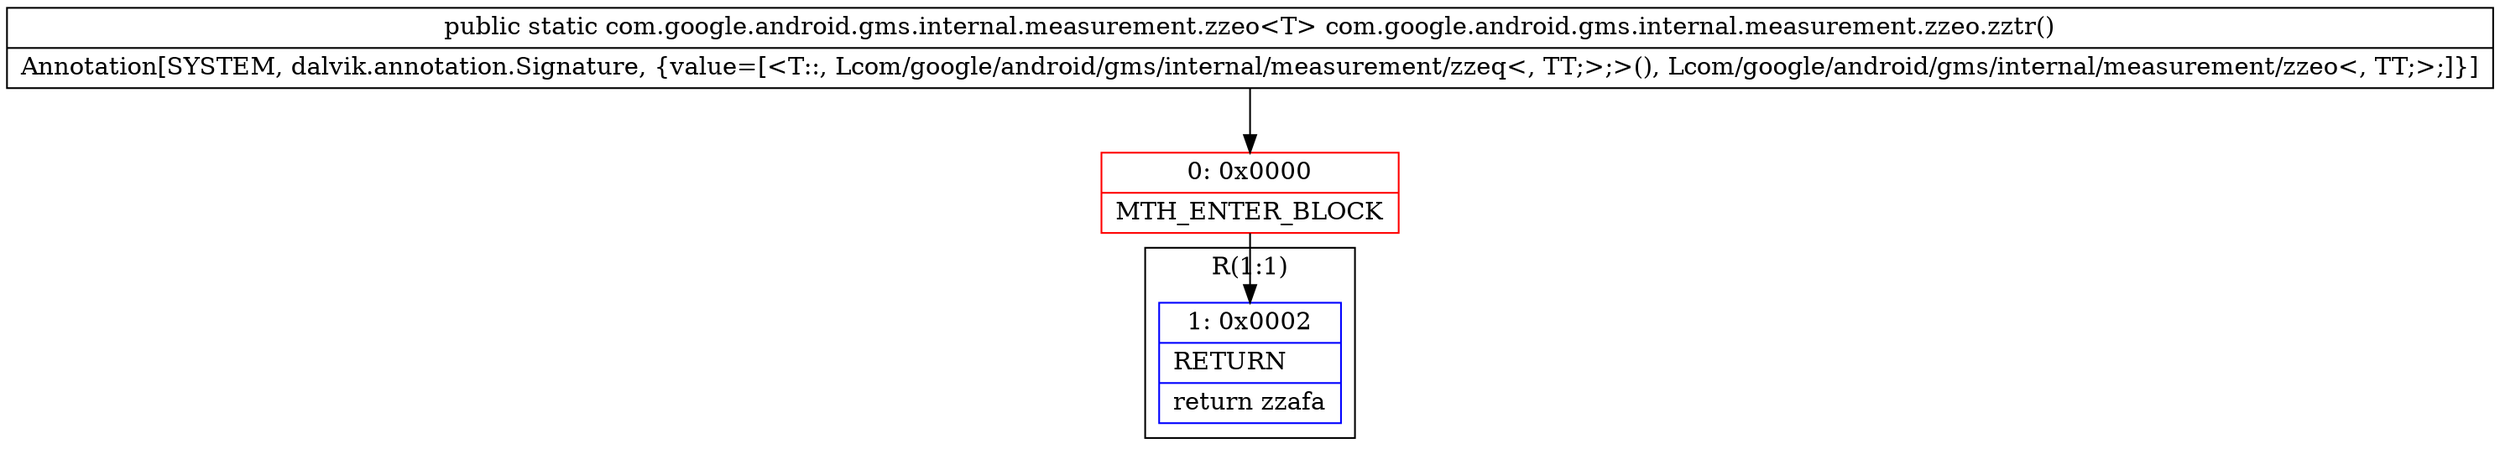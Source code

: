 digraph "CFG forcom.google.android.gms.internal.measurement.zzeo.zztr()Lcom\/google\/android\/gms\/internal\/measurement\/zzeo;" {
subgraph cluster_Region_255673404 {
label = "R(1:1)";
node [shape=record,color=blue];
Node_1 [shape=record,label="{1\:\ 0x0002|RETURN\l|return zzafa\l}"];
}
Node_0 [shape=record,color=red,label="{0\:\ 0x0000|MTH_ENTER_BLOCK\l}"];
MethodNode[shape=record,label="{public static com.google.android.gms.internal.measurement.zzeo\<T\> com.google.android.gms.internal.measurement.zzeo.zztr()  | Annotation[SYSTEM, dalvik.annotation.Signature, \{value=[\<T::, Lcom\/google\/android\/gms\/internal\/measurement\/zzeq\<, TT;\>;\>(), Lcom\/google\/android\/gms\/internal\/measurement\/zzeo\<, TT;\>;]\}]\l}"];
MethodNode -> Node_0;
Node_0 -> Node_1;
}

